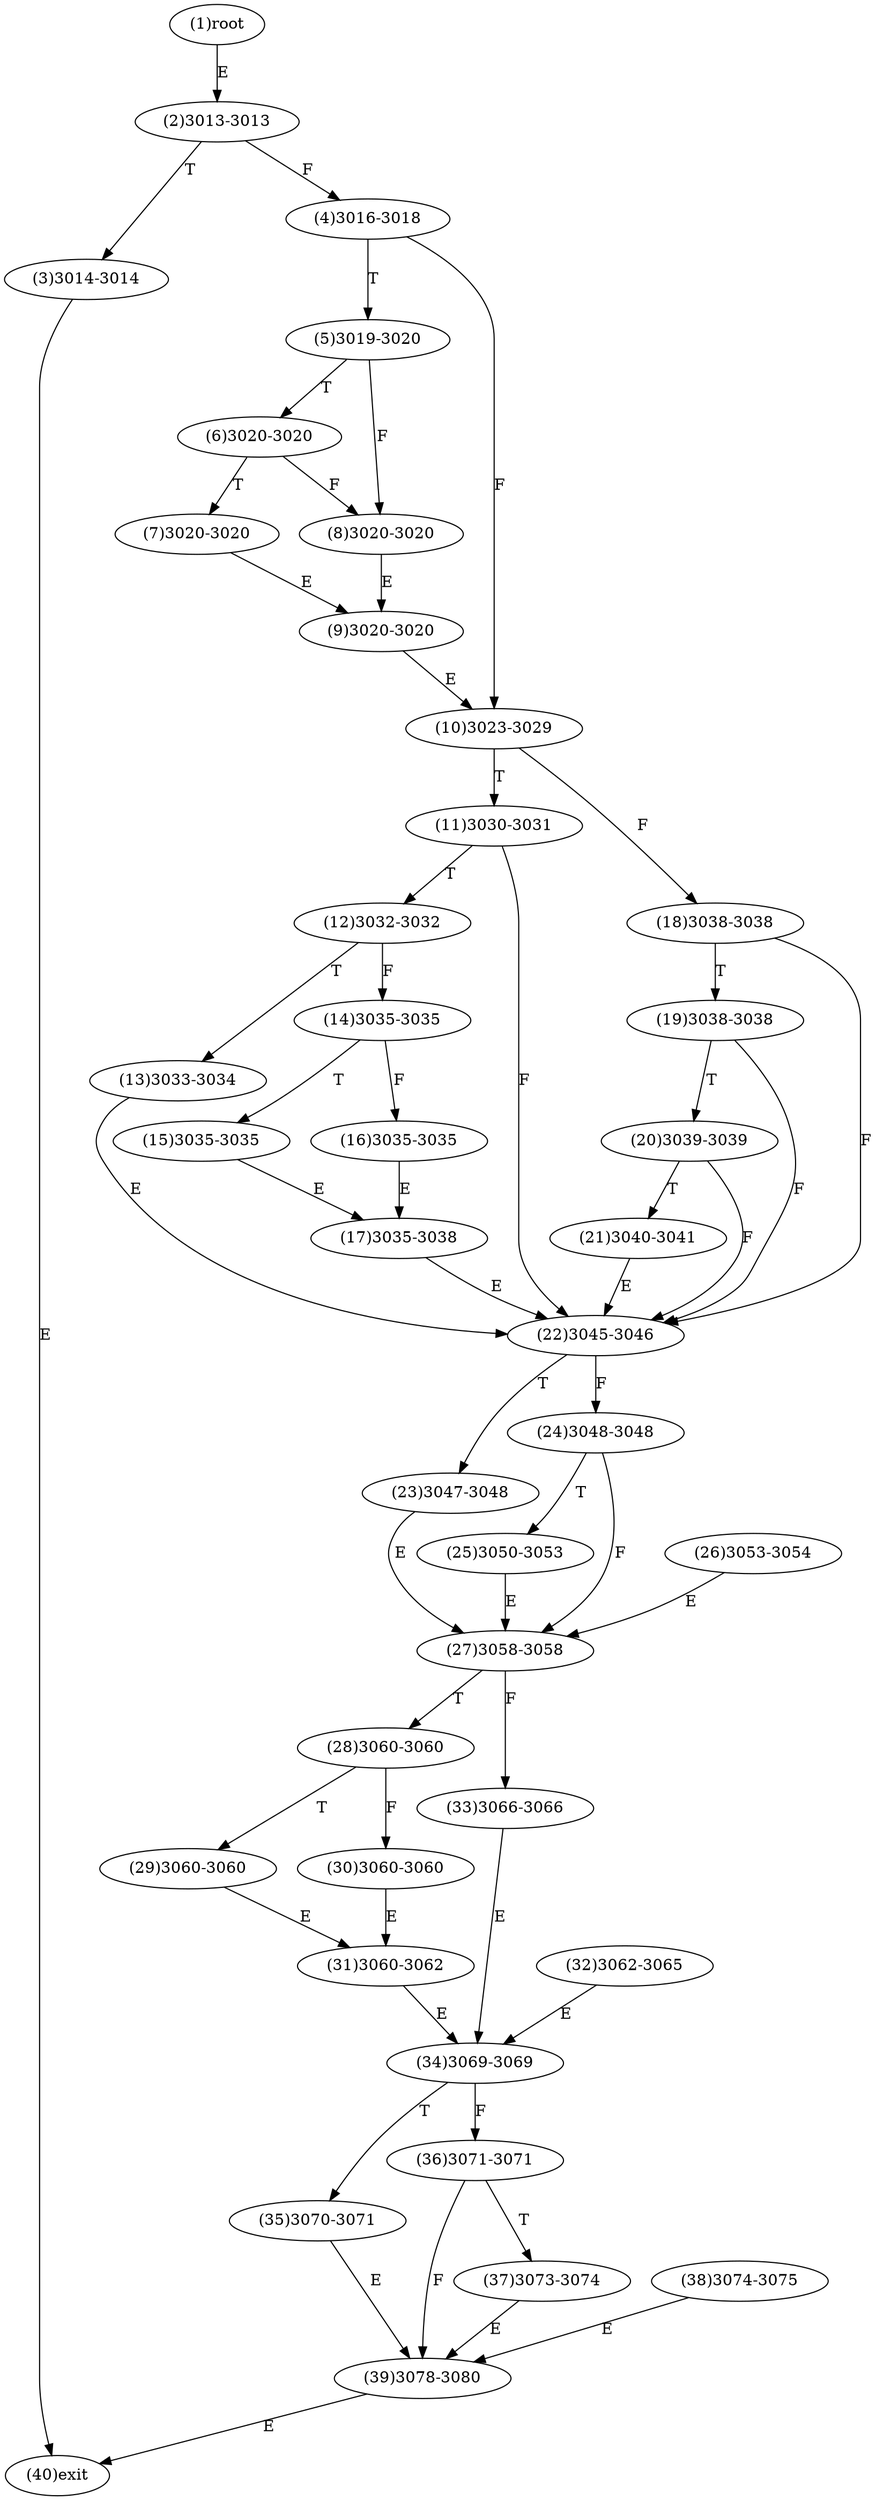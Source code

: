 digraph "" { 
1[ label="(1)root"];
2[ label="(2)3013-3013"];
3[ label="(3)3014-3014"];
4[ label="(4)3016-3018"];
5[ label="(5)3019-3020"];
6[ label="(6)3020-3020"];
7[ label="(7)3020-3020"];
8[ label="(8)3020-3020"];
9[ label="(9)3020-3020"];
10[ label="(10)3023-3029"];
11[ label="(11)3030-3031"];
12[ label="(12)3032-3032"];
13[ label="(13)3033-3034"];
14[ label="(14)3035-3035"];
15[ label="(15)3035-3035"];
17[ label="(17)3035-3038"];
16[ label="(16)3035-3035"];
19[ label="(19)3038-3038"];
18[ label="(18)3038-3038"];
21[ label="(21)3040-3041"];
20[ label="(20)3039-3039"];
23[ label="(23)3047-3048"];
22[ label="(22)3045-3046"];
25[ label="(25)3050-3053"];
24[ label="(24)3048-3048"];
27[ label="(27)3058-3058"];
26[ label="(26)3053-3054"];
29[ label="(29)3060-3060"];
28[ label="(28)3060-3060"];
31[ label="(31)3060-3062"];
30[ label="(30)3060-3060"];
34[ label="(34)3069-3069"];
35[ label="(35)3070-3071"];
32[ label="(32)3062-3065"];
33[ label="(33)3066-3066"];
38[ label="(38)3074-3075"];
39[ label="(39)3078-3080"];
36[ label="(36)3071-3071"];
37[ label="(37)3073-3074"];
40[ label="(40)exit"];
1->2[ label="E"];
2->4[ label="F"];
2->3[ label="T"];
3->40[ label="E"];
4->10[ label="F"];
4->5[ label="T"];
5->8[ label="F"];
5->6[ label="T"];
6->8[ label="F"];
6->7[ label="T"];
7->9[ label="E"];
8->9[ label="E"];
9->10[ label="E"];
10->18[ label="F"];
10->11[ label="T"];
11->22[ label="F"];
11->12[ label="T"];
12->14[ label="F"];
12->13[ label="T"];
13->22[ label="E"];
14->16[ label="F"];
14->15[ label="T"];
15->17[ label="E"];
16->17[ label="E"];
17->22[ label="E"];
18->22[ label="F"];
18->19[ label="T"];
19->22[ label="F"];
19->20[ label="T"];
20->22[ label="F"];
20->21[ label="T"];
21->22[ label="E"];
22->24[ label="F"];
22->23[ label="T"];
23->27[ label="E"];
24->27[ label="F"];
24->25[ label="T"];
25->27[ label="E"];
26->27[ label="E"];
27->33[ label="F"];
27->28[ label="T"];
28->30[ label="F"];
28->29[ label="T"];
29->31[ label="E"];
30->31[ label="E"];
31->34[ label="E"];
32->34[ label="E"];
33->34[ label="E"];
34->36[ label="F"];
34->35[ label="T"];
35->39[ label="E"];
36->39[ label="F"];
36->37[ label="T"];
37->39[ label="E"];
38->39[ label="E"];
39->40[ label="E"];
}